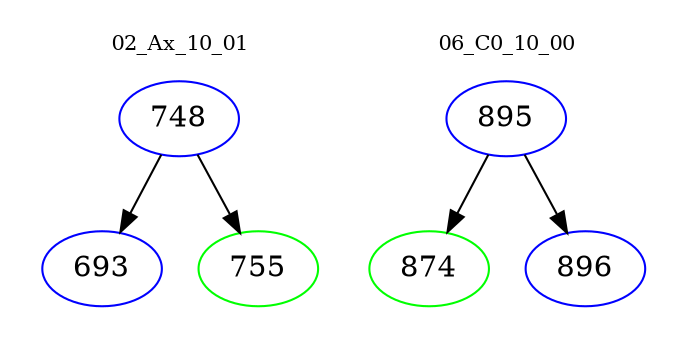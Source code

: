digraph{
subgraph cluster_0 {
color = white
label = "02_Ax_10_01";
fontsize=10;
T0_748 [label="748", color="blue"]
T0_748 -> T0_693 [color="black"]
T0_693 [label="693", color="blue"]
T0_748 -> T0_755 [color="black"]
T0_755 [label="755", color="green"]
}
subgraph cluster_1 {
color = white
label = "06_C0_10_00";
fontsize=10;
T1_895 [label="895", color="blue"]
T1_895 -> T1_874 [color="black"]
T1_874 [label="874", color="green"]
T1_895 -> T1_896 [color="black"]
T1_896 [label="896", color="blue"]
}
}
